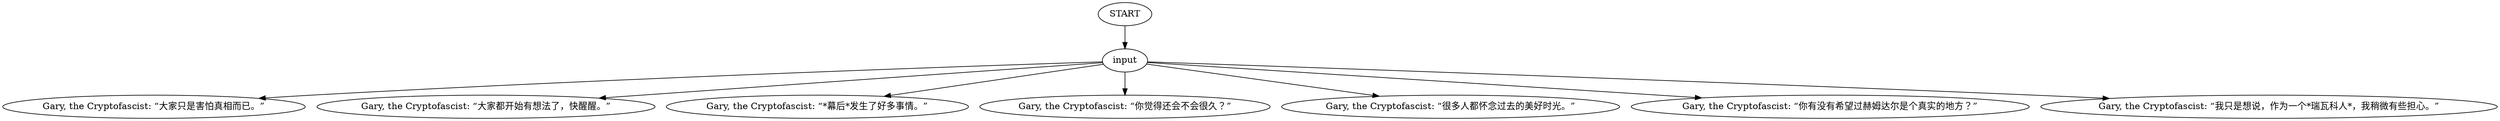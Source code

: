 # COAST / GARY barks coast
# Things Gary says on the coast.
# ==================================================
digraph G {
	  0 [label="START"];
	  1 [label="input"];
	  2 [label="Gary, the Cryptofascist: “大家只是害怕真相而已。”"];
	  3 [label="Gary, the Cryptofascist: “大家都开始有想法了，快醒醒。”"];
	  4 [label="Gary, the Cryptofascist: “*幕后*发生了好多事情。”"];
	  6 [label="Gary, the Cryptofascist: “你觉得还会不会很久？”"];
	  7 [label="Gary, the Cryptofascist: “很多人都怀念过去的美好时光。”"];
	  8 [label="Gary, the Cryptofascist: “你有没有希望过赫姆达尔是个真实的地方？”"];
	  9 [label="Gary, the Cryptofascist: “我只是想说，作为一个*瑞瓦科人*，我稍微有些担心。”"];
	  0 -> 1
	  1 -> 2
	  1 -> 3
	  1 -> 4
	  1 -> 6
	  1 -> 7
	  1 -> 8
	  1 -> 9
}

